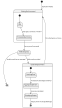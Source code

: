 @startuml
scale 0.1

' https://plantuml.com/state-diagram

[*] --> WaitingForCommand : Application Ready

state WaitingForCommand {
  [*] --> Idle
  Idle --> ProcessingSummary : User types "summary <month>"
}

ProcessingSummary --> ValidatingInput : Parser.parseCommand()
ValidatingInput --> GeneratingSummary : Valid month provided
ValidatingInput --> [*] : Invalid month (error message)

state GeneratingSummary {
  [*] --> FetchingData
  FetchingData --> AggregatingResults : Transactions & Budgets retrieved
  AggregatingResults --> DisplayingOutput : Summary calculated
  DisplayingOutput --> [*] : Output shown via OutputManager
}

GeneratingSummary --> WaitingForCommand : Done displaying summary

@enduml
duml